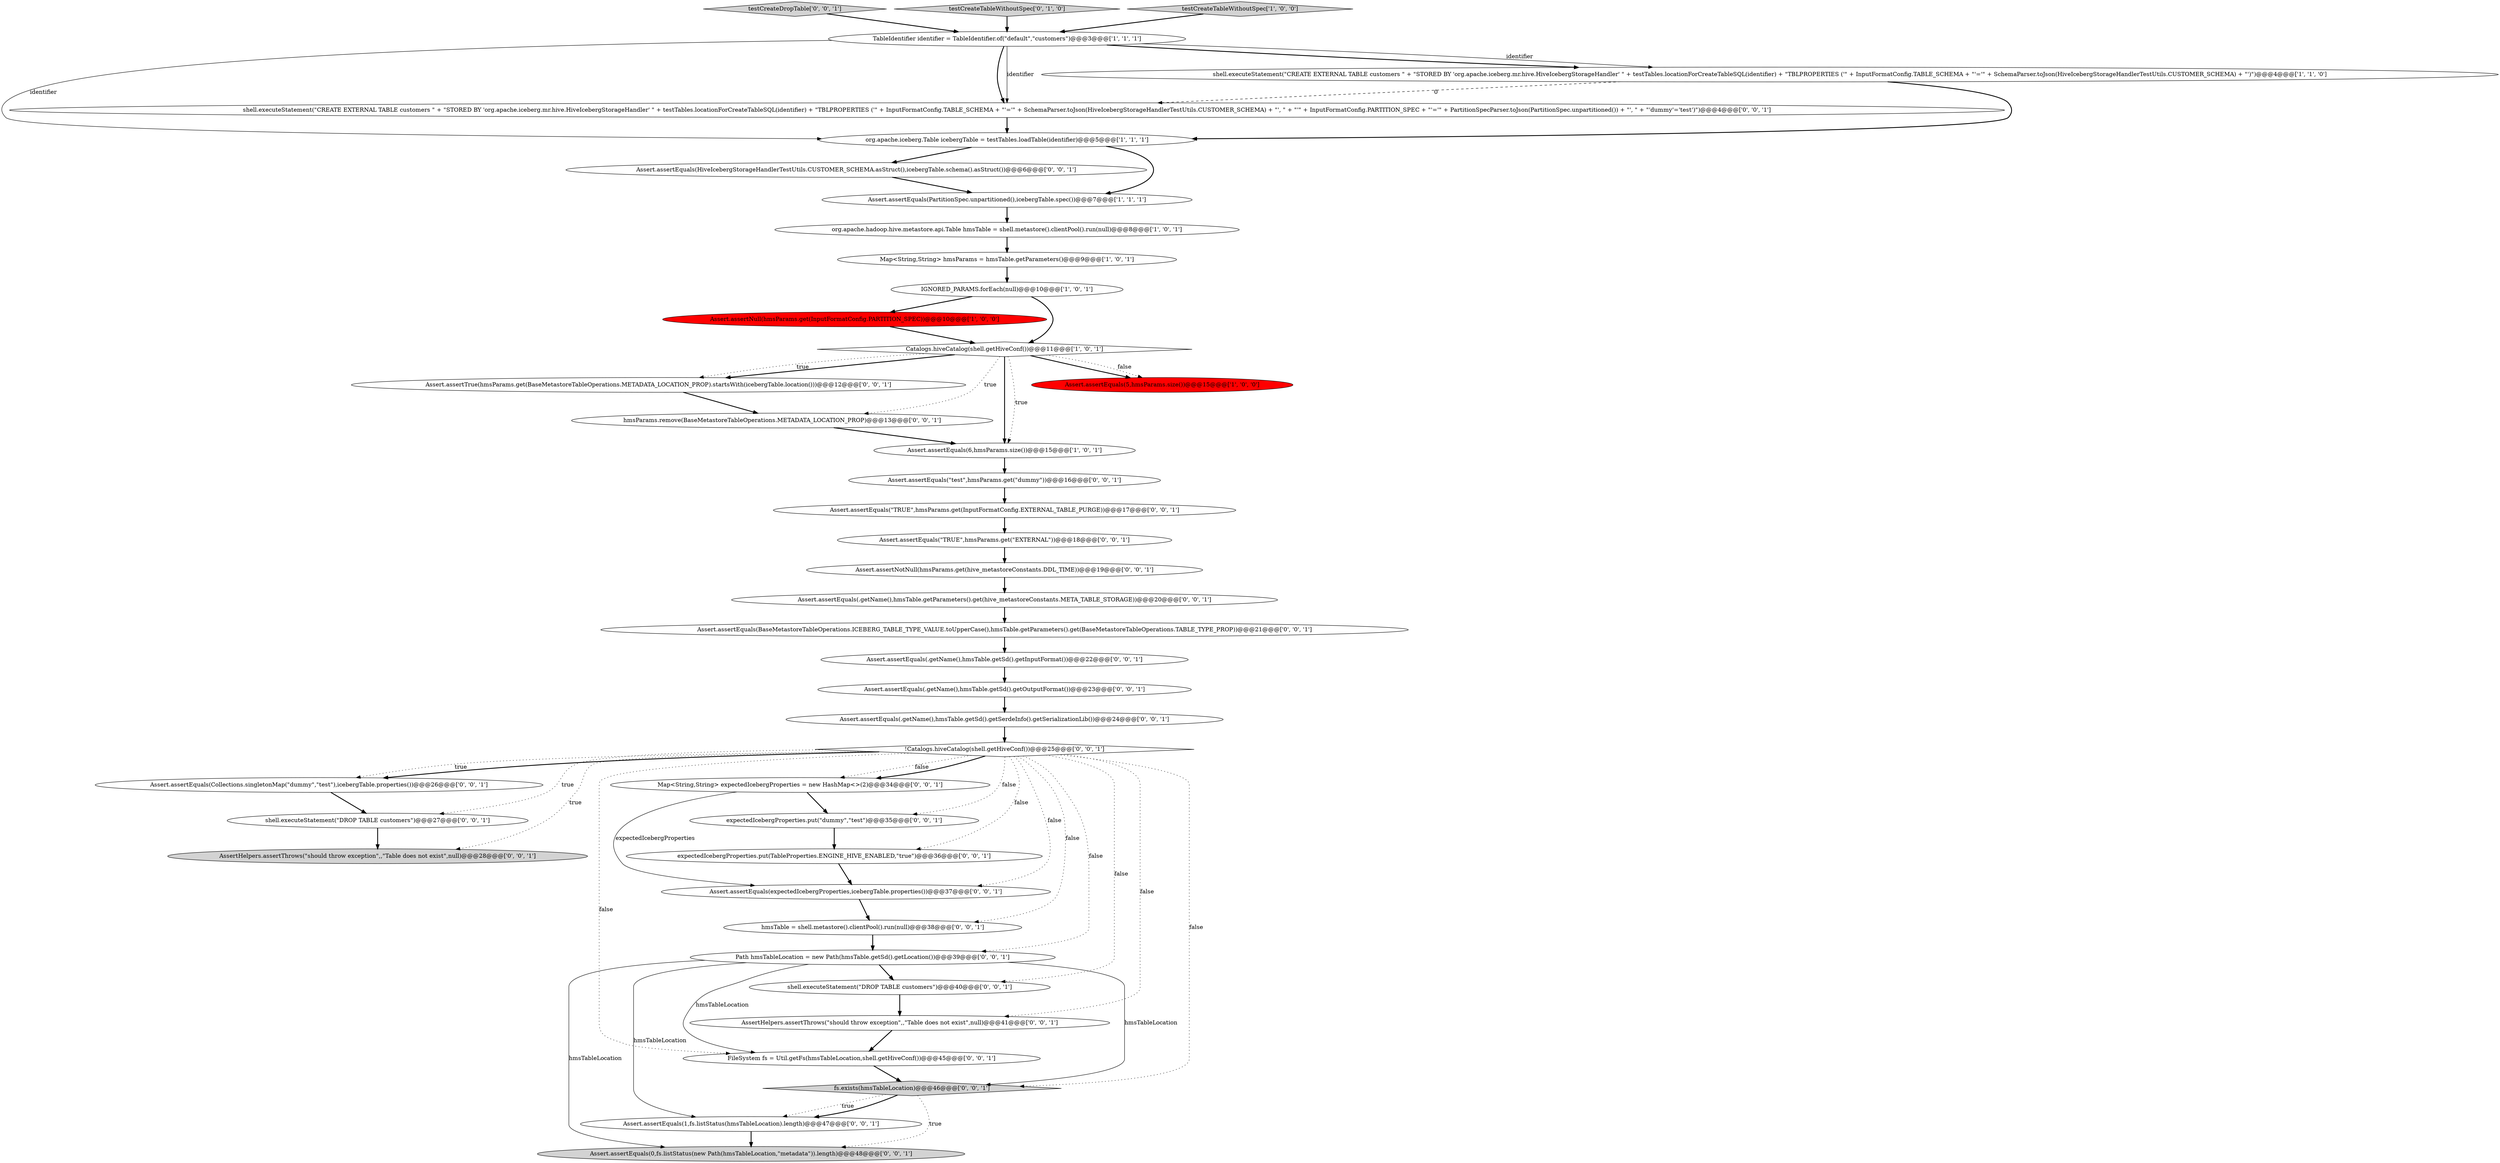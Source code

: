 digraph {
3 [style = filled, label = "Assert.assertEquals(6,hmsParams.size())@@@15@@@['1', '0', '1']", fillcolor = white, shape = ellipse image = "AAA0AAABBB1BBB"];
13 [style = filled, label = "Assert.assertEquals(.getName(),hmsTable.getSd().getSerdeInfo().getSerializationLib())@@@24@@@['0', '0', '1']", fillcolor = white, shape = ellipse image = "AAA0AAABBB3BBB"];
24 [style = filled, label = "Assert.assertEquals(.getName(),hmsTable.getSd().getInputFormat())@@@22@@@['0', '0', '1']", fillcolor = white, shape = ellipse image = "AAA0AAABBB3BBB"];
21 [style = filled, label = "Assert.assertEquals(0,fs.listStatus(new Path(hmsTableLocation,\"metadata\")).length)@@@48@@@['0', '0', '1']", fillcolor = lightgray, shape = ellipse image = "AAA0AAABBB3BBB"];
32 [style = filled, label = "Assert.assertEquals(\"TRUE\",hmsParams.get(\"EXTERNAL\"))@@@18@@@['0', '0', '1']", fillcolor = white, shape = ellipse image = "AAA0AAABBB3BBB"];
8 [style = filled, label = "Assert.assertNull(hmsParams.get(InputFormatConfig.PARTITION_SPEC))@@@10@@@['1', '0', '0']", fillcolor = red, shape = ellipse image = "AAA1AAABBB1BBB"];
19 [style = filled, label = "Assert.assertEquals(Collections.singletonMap(\"dummy\",\"test\"),icebergTable.properties())@@@26@@@['0', '0', '1']", fillcolor = white, shape = ellipse image = "AAA0AAABBB3BBB"];
29 [style = filled, label = "hmsParams.remove(BaseMetastoreTableOperations.METADATA_LOCATION_PROP)@@@13@@@['0', '0', '1']", fillcolor = white, shape = ellipse image = "AAA0AAABBB3BBB"];
38 [style = filled, label = "Assert.assertEquals(.getName(),hmsTable.getSd().getOutputFormat())@@@23@@@['0', '0', '1']", fillcolor = white, shape = ellipse image = "AAA0AAABBB3BBB"];
11 [style = filled, label = "IGNORED_PARAMS.forEach(null)@@@10@@@['1', '0', '1']", fillcolor = white, shape = ellipse image = "AAA0AAABBB1BBB"];
16 [style = filled, label = "AssertHelpers.assertThrows(\"should throw exception\",,\"Table does not exist\",null)@@@41@@@['0', '0', '1']", fillcolor = white, shape = ellipse image = "AAA0AAABBB3BBB"];
14 [style = filled, label = "Assert.assertEquals(\"TRUE\",hmsParams.get(InputFormatConfig.EXTERNAL_TABLE_PURGE))@@@17@@@['0', '0', '1']", fillcolor = white, shape = ellipse image = "AAA0AAABBB3BBB"];
17 [style = filled, label = "Assert.assertEquals(1,fs.listStatus(hmsTableLocation).length)@@@47@@@['0', '0', '1']", fillcolor = white, shape = ellipse image = "AAA0AAABBB3BBB"];
26 [style = filled, label = "expectedIcebergProperties.put(\"dummy\",\"test\")@@@35@@@['0', '0', '1']", fillcolor = white, shape = ellipse image = "AAA0AAABBB3BBB"];
15 [style = filled, label = "Assert.assertEquals(\"test\",hmsParams.get(\"dummy\"))@@@16@@@['0', '0', '1']", fillcolor = white, shape = ellipse image = "AAA0AAABBB3BBB"];
39 [style = filled, label = "FileSystem fs = Util.getFs(hmsTableLocation,shell.getHiveConf())@@@45@@@['0', '0', '1']", fillcolor = white, shape = ellipse image = "AAA0AAABBB3BBB"];
36 [style = filled, label = "shell.executeStatement(\"DROP TABLE customers\")@@@40@@@['0', '0', '1']", fillcolor = white, shape = ellipse image = "AAA0AAABBB3BBB"];
41 [style = filled, label = "Assert.assertNotNull(hmsParams.get(hive_metastoreConstants.DDL_TIME))@@@19@@@['0', '0', '1']", fillcolor = white, shape = ellipse image = "AAA0AAABBB3BBB"];
4 [style = filled, label = "org.apache.hadoop.hive.metastore.api.Table hmsTable = shell.metastore().clientPool().run(null)@@@8@@@['1', '0', '1']", fillcolor = white, shape = ellipse image = "AAA0AAABBB1BBB"];
27 [style = filled, label = "Assert.assertEquals(HiveIcebergStorageHandlerTestUtils.CUSTOMER_SCHEMA.asStruct(),icebergTable.schema().asStruct())@@@6@@@['0', '0', '1']", fillcolor = white, shape = ellipse image = "AAA0AAABBB3BBB"];
42 [style = filled, label = "Assert.assertTrue(hmsParams.get(BaseMetastoreTableOperations.METADATA_LOCATION_PROP).startsWith(icebergTable.location()))@@@12@@@['0', '0', '1']", fillcolor = white, shape = ellipse image = "AAA0AAABBB3BBB"];
18 [style = filled, label = "testCreateDropTable['0', '0', '1']", fillcolor = lightgray, shape = diamond image = "AAA0AAABBB3BBB"];
10 [style = filled, label = "Map<String,String> hmsParams = hmsTable.getParameters()@@@9@@@['1', '0', '1']", fillcolor = white, shape = ellipse image = "AAA0AAABBB1BBB"];
0 [style = filled, label = "Catalogs.hiveCatalog(shell.getHiveConf())@@@11@@@['1', '0', '1']", fillcolor = white, shape = diamond image = "AAA0AAABBB1BBB"];
33 [style = filled, label = "Map<String,String> expectedIcebergProperties = new HashMap<>(2)@@@34@@@['0', '0', '1']", fillcolor = white, shape = ellipse image = "AAA0AAABBB3BBB"];
30 [style = filled, label = "expectedIcebergProperties.put(TableProperties.ENGINE_HIVE_ENABLED,\"true\")@@@36@@@['0', '0', '1']", fillcolor = white, shape = ellipse image = "AAA0AAABBB3BBB"];
7 [style = filled, label = "shell.executeStatement(\"CREATE EXTERNAL TABLE customers \" + \"STORED BY 'org.apache.iceberg.mr.hive.HiveIcebergStorageHandler' \" + testTables.locationForCreateTableSQL(identifier) + \"TBLPROPERTIES ('\" + InputFormatConfig.TABLE_SCHEMA + \"'='\" + SchemaParser.toJson(HiveIcebergStorageHandlerTestUtils.CUSTOMER_SCHEMA) + \"')\")@@@4@@@['1', '1', '0']", fillcolor = white, shape = ellipse image = "AAA0AAABBB1BBB"];
12 [style = filled, label = "testCreateTableWithoutSpec['0', '1', '0']", fillcolor = lightgray, shape = diamond image = "AAA0AAABBB2BBB"];
5 [style = filled, label = "Assert.assertEquals(PartitionSpec.unpartitioned(),icebergTable.spec())@@@7@@@['1', '1', '1']", fillcolor = white, shape = ellipse image = "AAA0AAABBB1BBB"];
2 [style = filled, label = "TableIdentifier identifier = TableIdentifier.of(\"default\",\"customers\")@@@3@@@['1', '1', '1']", fillcolor = white, shape = ellipse image = "AAA0AAABBB1BBB"];
34 [style = filled, label = "hmsTable = shell.metastore().clientPool().run(null)@@@38@@@['0', '0', '1']", fillcolor = white, shape = ellipse image = "AAA0AAABBB3BBB"];
6 [style = filled, label = "testCreateTableWithoutSpec['1', '0', '0']", fillcolor = lightgray, shape = diamond image = "AAA0AAABBB1BBB"];
25 [style = filled, label = "AssertHelpers.assertThrows(\"should throw exception\",,\"Table does not exist\",null)@@@28@@@['0', '0', '1']", fillcolor = lightgray, shape = ellipse image = "AAA0AAABBB3BBB"];
28 [style = filled, label = "fs.exists(hmsTableLocation)@@@46@@@['0', '0', '1']", fillcolor = lightgray, shape = diamond image = "AAA0AAABBB3BBB"];
23 [style = filled, label = "Assert.assertEquals(.getName(),hmsTable.getParameters().get(hive_metastoreConstants.META_TABLE_STORAGE))@@@20@@@['0', '0', '1']", fillcolor = white, shape = ellipse image = "AAA0AAABBB3BBB"];
35 [style = filled, label = "Assert.assertEquals(expectedIcebergProperties,icebergTable.properties())@@@37@@@['0', '0', '1']", fillcolor = white, shape = ellipse image = "AAA0AAABBB3BBB"];
22 [style = filled, label = "Path hmsTableLocation = new Path(hmsTable.getSd().getLocation())@@@39@@@['0', '0', '1']", fillcolor = white, shape = ellipse image = "AAA0AAABBB3BBB"];
37 [style = filled, label = "Assert.assertEquals(BaseMetastoreTableOperations.ICEBERG_TABLE_TYPE_VALUE.toUpperCase(),hmsTable.getParameters().get(BaseMetastoreTableOperations.TABLE_TYPE_PROP))@@@21@@@['0', '0', '1']", fillcolor = white, shape = ellipse image = "AAA0AAABBB3BBB"];
1 [style = filled, label = "Assert.assertEquals(5,hmsParams.size())@@@15@@@['1', '0', '0']", fillcolor = red, shape = ellipse image = "AAA1AAABBB1BBB"];
20 [style = filled, label = "shell.executeStatement(\"DROP TABLE customers\")@@@27@@@['0', '0', '1']", fillcolor = white, shape = ellipse image = "AAA0AAABBB3BBB"];
9 [style = filled, label = "org.apache.iceberg.Table icebergTable = testTables.loadTable(identifier)@@@5@@@['1', '1', '1']", fillcolor = white, shape = ellipse image = "AAA0AAABBB1BBB"];
31 [style = filled, label = "shell.executeStatement(\"CREATE EXTERNAL TABLE customers \" + \"STORED BY 'org.apache.iceberg.mr.hive.HiveIcebergStorageHandler' \" + testTables.locationForCreateTableSQL(identifier) + \"TBLPROPERTIES ('\" + InputFormatConfig.TABLE_SCHEMA + \"'='\" + SchemaParser.toJson(HiveIcebergStorageHandlerTestUtils.CUSTOMER_SCHEMA) + \"', \" + \"'\" + InputFormatConfig.PARTITION_SPEC + \"'='\" + PartitionSpecParser.toJson(PartitionSpec.unpartitioned()) + \"', \" + \"'dummy'='test')\")@@@4@@@['0', '0', '1']", fillcolor = white, shape = ellipse image = "AAA0AAABBB3BBB"];
40 [style = filled, label = "!Catalogs.hiveCatalog(shell.getHiveConf())@@@25@@@['0', '0', '1']", fillcolor = white, shape = diamond image = "AAA0AAABBB3BBB"];
0->3 [style = bold, label=""];
4->10 [style = bold, label=""];
37->24 [style = bold, label=""];
7->31 [style = dashed, label="0"];
15->14 [style = bold, label=""];
28->21 [style = dotted, label="true"];
31->9 [style = bold, label=""];
40->35 [style = dotted, label="false"];
19->20 [style = bold, label=""];
29->3 [style = bold, label=""];
0->42 [style = bold, label=""];
40->33 [style = dotted, label="false"];
40->19 [style = bold, label=""];
0->42 [style = dotted, label="true"];
3->15 [style = bold, label=""];
24->38 [style = bold, label=""];
13->40 [style = bold, label=""];
40->28 [style = dotted, label="false"];
0->1 [style = dotted, label="false"];
28->17 [style = dotted, label="true"];
18->2 [style = bold, label=""];
22->39 [style = solid, label="hmsTableLocation"];
40->20 [style = dotted, label="true"];
20->25 [style = bold, label=""];
42->29 [style = bold, label=""];
39->28 [style = bold, label=""];
2->31 [style = bold, label=""];
2->31 [style = solid, label="identifier"];
2->7 [style = solid, label="identifier"];
33->26 [style = bold, label=""];
6->2 [style = bold, label=""];
9->27 [style = bold, label=""];
8->0 [style = bold, label=""];
7->9 [style = bold, label=""];
26->30 [style = bold, label=""];
34->22 [style = bold, label=""];
12->2 [style = bold, label=""];
40->33 [style = bold, label=""];
11->0 [style = bold, label=""];
0->29 [style = dotted, label="true"];
23->37 [style = bold, label=""];
33->35 [style = solid, label="expectedIcebergProperties"];
30->35 [style = bold, label=""];
40->30 [style = dotted, label="false"];
40->39 [style = dotted, label="false"];
40->36 [style = dotted, label="false"];
0->1 [style = bold, label=""];
22->36 [style = bold, label=""];
5->4 [style = bold, label=""];
22->28 [style = solid, label="hmsTableLocation"];
9->5 [style = bold, label=""];
36->16 [style = bold, label=""];
28->17 [style = bold, label=""];
11->8 [style = bold, label=""];
22->21 [style = solid, label="hmsTableLocation"];
16->39 [style = bold, label=""];
32->41 [style = bold, label=""];
40->26 [style = dotted, label="false"];
40->34 [style = dotted, label="false"];
0->3 [style = dotted, label="true"];
40->22 [style = dotted, label="false"];
2->7 [style = bold, label=""];
2->9 [style = solid, label="identifier"];
27->5 [style = bold, label=""];
35->34 [style = bold, label=""];
40->25 [style = dotted, label="true"];
14->32 [style = bold, label=""];
41->23 [style = bold, label=""];
38->13 [style = bold, label=""];
40->16 [style = dotted, label="false"];
22->17 [style = solid, label="hmsTableLocation"];
17->21 [style = bold, label=""];
40->19 [style = dotted, label="true"];
10->11 [style = bold, label=""];
}
